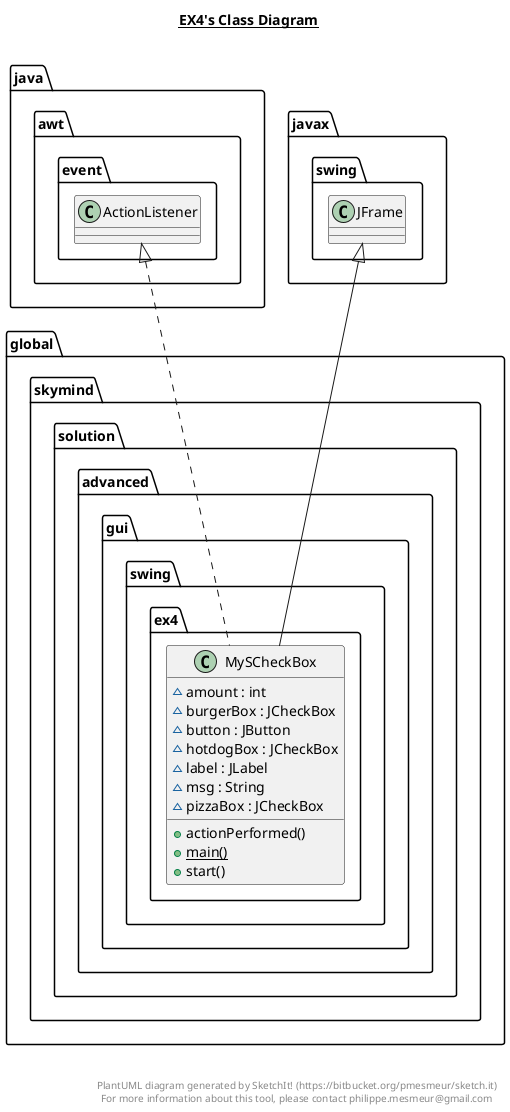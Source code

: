 @startuml

title __EX4's Class Diagram__\n

  namespace global.skymind {
    namespace solution.advanced.gui.swing.ex4 {
      class global.skymind.solution.advanced.gui.swing.ex4.MySCheckBox {
          ~ amount : int
          ~ burgerBox : JCheckBox
          ~ button : JButton
          ~ hotdogBox : JCheckBox
          ~ label : JLabel
          ~ msg : String
          ~ pizzaBox : JCheckBox
          + actionPerformed()
          {static} + main()
          + start()
      }
    }
  }
  

  global.skymind.solution.advanced.gui.swing.ex4.MySCheckBox .up.|> java.awt.event.ActionListener
  global.skymind.solution.advanced.gui.swing.ex4.MySCheckBox -up-|> javax.swing.JFrame


right footer


PlantUML diagram generated by SketchIt! (https://bitbucket.org/pmesmeur/sketch.it)
For more information about this tool, please contact philippe.mesmeur@gmail.com
endfooter

@enduml
